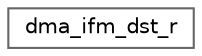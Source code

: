 digraph "Graphical Class Hierarchy"
{
 // LATEX_PDF_SIZE
  bgcolor="transparent";
  edge [fontname=Helvetica,fontsize=10,labelfontname=Helvetica,labelfontsize=10];
  node [fontname=Helvetica,fontsize=10,shape=box,height=0.2,width=0.4];
  rankdir="LR";
  Node0 [id="Node000000",label="dma_ifm_dst_r",height=0.2,width=0.4,color="grey40", fillcolor="white", style="filled",URL="$structdma__ifm__dst__r.html",tooltip=" "];
}
